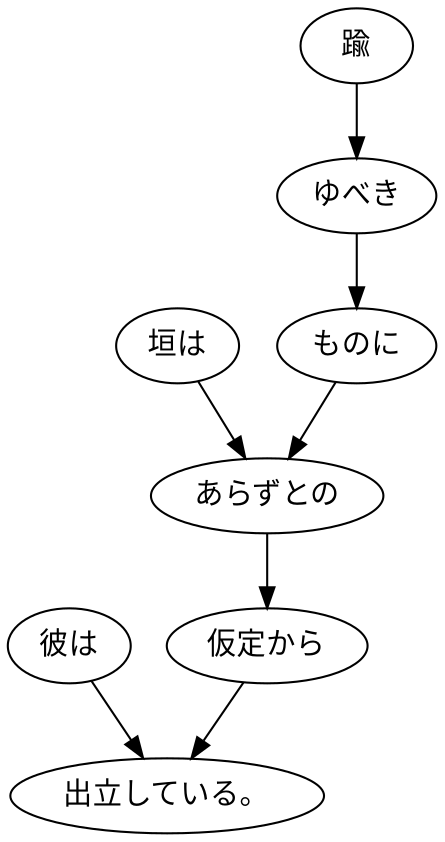 digraph graph4811 {
	node0 [label="彼は"];
	node1 [label="垣は"];
	node2 [label="踰"];
	node3 [label="ゆべき"];
	node4 [label="ものに"];
	node5 [label="あらずとの"];
	node6 [label="仮定から"];
	node7 [label="出立している。"];
	node0 -> node7;
	node1 -> node5;
	node2 -> node3;
	node3 -> node4;
	node4 -> node5;
	node5 -> node6;
	node6 -> node7;
}
